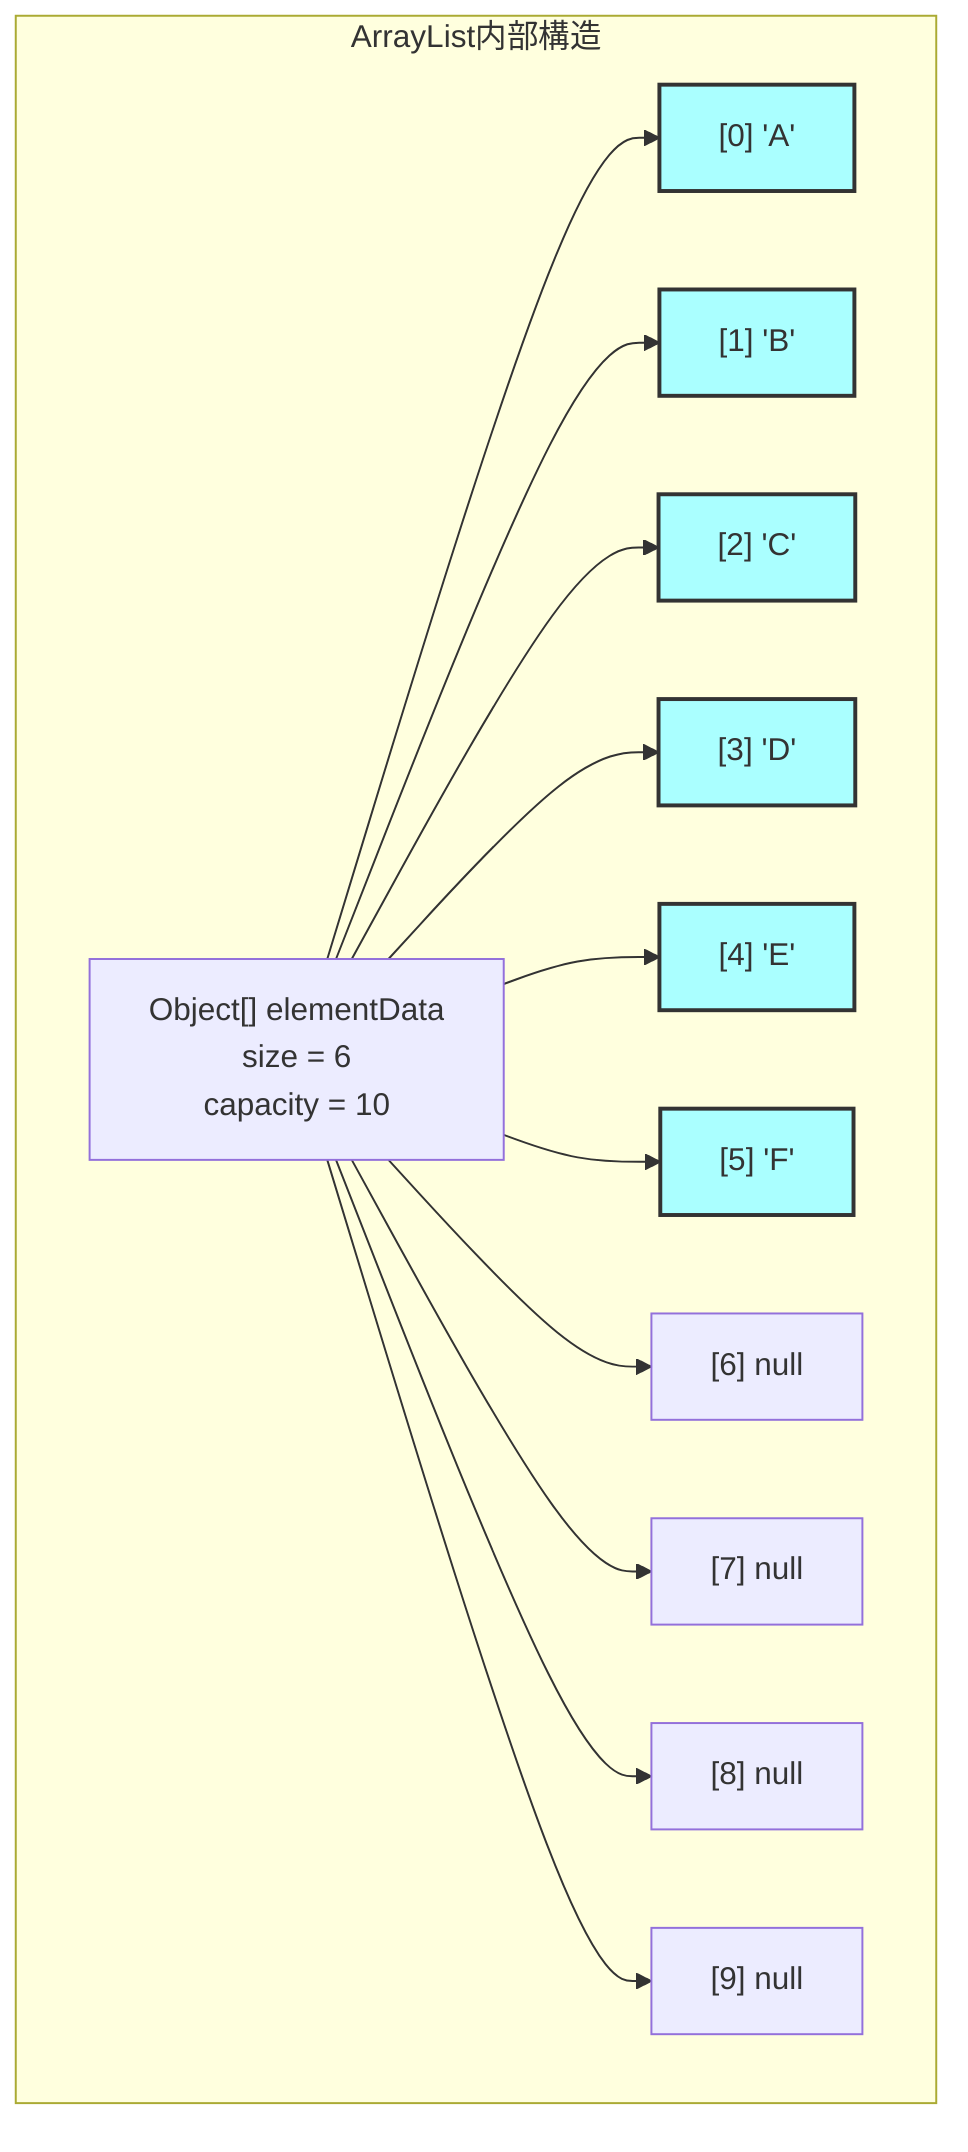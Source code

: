 graph TD
    subgraph "ArrayList内部構造"
        array["Object[] elementData<br/>size = 6<br/>capacity = 10"]
        a0["[0] 'A'"]
        a1["[1] 'B'"]
        a2["[2] 'C'"]
        a3["[3] 'D'"]
        a4["[4] 'E'"]
        a5["[5] 'F'"]
        a6["[6] null"]
        a7["[7] null"]
        a8["[8] null"]
        a9["[9] null"]
        
        array --> a0
        array --> a1
        array --> a2
        array --> a3
        array --> a4
        array --> a5
        array --> a6
        array --> a7
        array --> a8
        array --> a9
    end
    
    style a0 fill:#aff,stroke:#333,stroke-width:2px
    style a1 fill:#aff,stroke:#333,stroke-width:2px
    style a2 fill:#aff,stroke:#333,stroke-width:2px
    style a3 fill:#aff,stroke:#333,stroke-width:2px
    style a4 fill:#aff,stroke:#333,stroke-width:2px
    style a5 fill:#aff,stroke:#333,stroke-width:2px